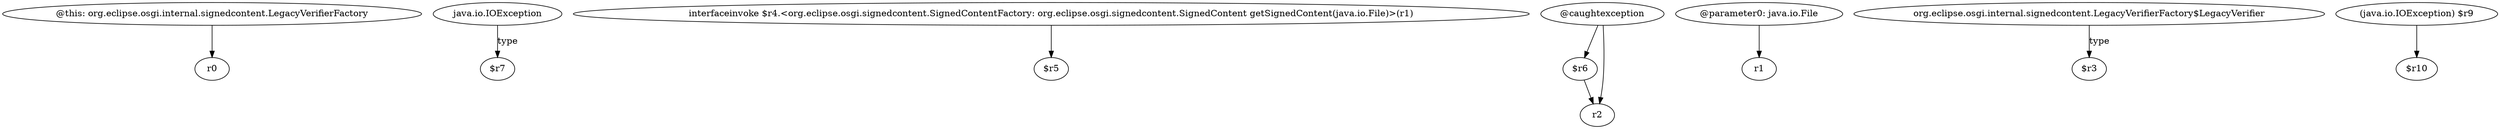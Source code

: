 digraph g {
0[label="@this: org.eclipse.osgi.internal.signedcontent.LegacyVerifierFactory"]
1[label="r0"]
0->1[label=""]
2[label="java.io.IOException"]
3[label="$r7"]
2->3[label="type"]
4[label="interfaceinvoke $r4.<org.eclipse.osgi.signedcontent.SignedContentFactory: org.eclipse.osgi.signedcontent.SignedContent getSignedContent(java.io.File)>(r1)"]
5[label="$r5"]
4->5[label=""]
6[label="$r6"]
7[label="r2"]
6->7[label=""]
8[label="@caughtexception"]
8->7[label=""]
9[label="@parameter0: java.io.File"]
10[label="r1"]
9->10[label=""]
11[label="org.eclipse.osgi.internal.signedcontent.LegacyVerifierFactory$LegacyVerifier"]
12[label="$r3"]
11->12[label="type"]
13[label="(java.io.IOException) $r9"]
14[label="$r10"]
13->14[label=""]
8->6[label=""]
}